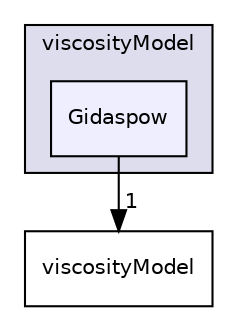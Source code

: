digraph "Gidaspow" {
  bgcolor=transparent;
  compound=true
  node [ fontsize="10", fontname="Helvetica"];
  edge [ labelfontsize="10", labelfontname="Helvetica"];
  subgraph clusterdir_01e7462b89742fa6adc149c5efeaeeaf {
    graph [ bgcolor="#ddddee", pencolor="black", label="viscosityModel" fontname="Helvetica", fontsize="10", URL="dir_01e7462b89742fa6adc149c5efeaeeaf.html"]
  dir_113ba19b8f5046fc122e2bfcaaaa533e [shape=box, label="Gidaspow", style="filled", fillcolor="#eeeeff", pencolor="black", URL="dir_113ba19b8f5046fc122e2bfcaaaa533e.html"];
  }
  dir_37c0fc02583019b5ef03f0175efaf51c [shape=box label="viscosityModel" URL="dir_37c0fc02583019b5ef03f0175efaf51c.html"];
  dir_113ba19b8f5046fc122e2bfcaaaa533e->dir_37c0fc02583019b5ef03f0175efaf51c [headlabel="1", labeldistance=1.5 headhref="dir_000099_000153.html"];
}
